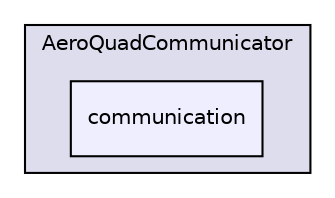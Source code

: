 digraph "Z:/Development/AeroQuadCommunicator/AeroQuadCommunicator/communication" {
  compound=true
  node [ fontsize="10", fontname="Helvetica"];
  edge [ labelfontsize="10", labelfontname="Helvetica"];
  subgraph clusterdir_ead29842ed5e7583567412f9bbf2108f {
    graph [ bgcolor="#ddddee", pencolor="black", label="AeroQuadCommunicator" fontname="Helvetica", fontsize="10", URL="dir_ead29842ed5e7583567412f9bbf2108f.html"]
  dir_e2c630acbb0f1df128cc628d12395f0a [shape=box, label="communication", style="filled", fillcolor="#eeeeff", pencolor="black", URL="dir_e2c630acbb0f1df128cc628d12395f0a.html"];
  }
}
